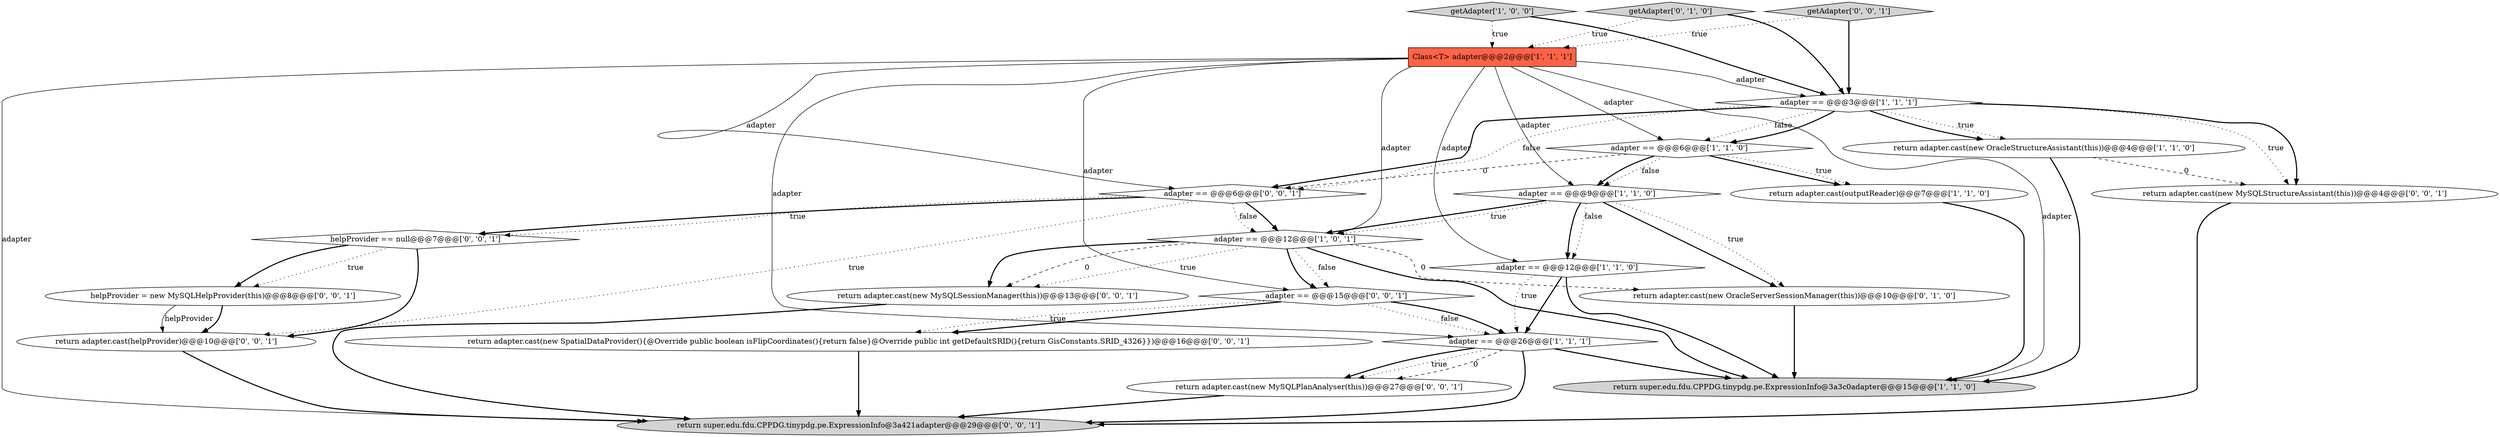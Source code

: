 digraph {
17 [style = filled, label = "adapter == @@@15@@@['0', '0', '1']", fillcolor = white, shape = diamond image = "AAA0AAABBB3BBB"];
1 [style = filled, label = "Class<T> adapter@@@2@@@['1', '1', '1']", fillcolor = tomato, shape = box image = "AAA0AAABBB1BBB"];
4 [style = filled, label = "getAdapter['1', '0', '0']", fillcolor = lightgray, shape = diamond image = "AAA0AAABBB1BBB"];
21 [style = filled, label = "return adapter.cast(new SpatialDataProvider(){@Override public boolean isFlipCoordinates(){return false}@Override public int getDefaultSRID(){return GisConstants.SRID_4326}})@@@16@@@['0', '0', '1']", fillcolor = white, shape = ellipse image = "AAA0AAABBB3BBB"];
20 [style = filled, label = "return adapter.cast(helpProvider)@@@10@@@['0', '0', '1']", fillcolor = white, shape = ellipse image = "AAA0AAABBB3BBB"];
22 [style = filled, label = "getAdapter['0', '0', '1']", fillcolor = lightgray, shape = diamond image = "AAA0AAABBB3BBB"];
3 [style = filled, label = "adapter == @@@6@@@['1', '1', '0']", fillcolor = white, shape = diamond image = "AAA0AAABBB1BBB"];
9 [style = filled, label = "return adapter.cast(new OracleStructureAssistant(this))@@@4@@@['1', '1', '0']", fillcolor = white, shape = ellipse image = "AAA0AAABBB1BBB"];
11 [style = filled, label = "return adapter.cast(new OracleServerSessionManager(this))@@@10@@@['0', '1', '0']", fillcolor = white, shape = ellipse image = "AAA1AAABBB2BBB"];
14 [style = filled, label = "return adapter.cast(new MySQLPlanAnalyser(this))@@@27@@@['0', '0', '1']", fillcolor = white, shape = ellipse image = "AAA0AAABBB3BBB"];
19 [style = filled, label = "helpProvider == null@@@7@@@['0', '0', '1']", fillcolor = white, shape = diamond image = "AAA0AAABBB3BBB"];
12 [style = filled, label = "getAdapter['0', '1', '0']", fillcolor = lightgray, shape = diamond image = "AAA0AAABBB2BBB"];
18 [style = filled, label = "return super.edu.fdu.CPPDG.tinypdg.pe.ExpressionInfo@3a421adapter@@@29@@@['0', '0', '1']", fillcolor = lightgray, shape = ellipse image = "AAA0AAABBB3BBB"];
5 [style = filled, label = "adapter == @@@3@@@['1', '1', '1']", fillcolor = white, shape = diamond image = "AAA0AAABBB1BBB"];
23 [style = filled, label = "return adapter.cast(new MySQLSessionManager(this))@@@13@@@['0', '0', '1']", fillcolor = white, shape = ellipse image = "AAA0AAABBB3BBB"];
6 [style = filled, label = "adapter == @@@12@@@['1', '0', '1']", fillcolor = white, shape = diamond image = "AAA0AAABBB1BBB"];
8 [style = filled, label = "adapter == @@@12@@@['1', '1', '0']", fillcolor = white, shape = diamond image = "AAA0AAABBB1BBB"];
7 [style = filled, label = "return adapter.cast(outputReader)@@@7@@@['1', '1', '0']", fillcolor = white, shape = ellipse image = "AAA0AAABBB1BBB"];
15 [style = filled, label = "return adapter.cast(new MySQLStructureAssistant(this))@@@4@@@['0', '0', '1']", fillcolor = white, shape = ellipse image = "AAA0AAABBB3BBB"];
10 [style = filled, label = "return super.edu.fdu.CPPDG.tinypdg.pe.ExpressionInfo@3a3c0adapter@@@15@@@['1', '1', '0']", fillcolor = lightgray, shape = ellipse image = "AAA0AAABBB1BBB"];
0 [style = filled, label = "adapter == @@@9@@@['1', '1', '0']", fillcolor = white, shape = diamond image = "AAA0AAABBB1BBB"];
2 [style = filled, label = "adapter == @@@26@@@['1', '1', '1']", fillcolor = white, shape = diamond image = "AAA0AAABBB1BBB"];
16 [style = filled, label = "adapter == @@@6@@@['0', '0', '1']", fillcolor = white, shape = diamond image = "AAA0AAABBB3BBB"];
13 [style = filled, label = "helpProvider = new MySQLHelpProvider(this)@@@8@@@['0', '0', '1']", fillcolor = white, shape = ellipse image = "AAA0AAABBB3BBB"];
0->6 [style = bold, label=""];
6->23 [style = dotted, label="true"];
0->6 [style = dotted, label="true"];
16->20 [style = dotted, label="true"];
22->5 [style = bold, label=""];
19->13 [style = dotted, label="true"];
5->3 [style = dotted, label="false"];
6->17 [style = dotted, label="false"];
14->18 [style = bold, label=""];
17->2 [style = dotted, label="false"];
15->18 [style = bold, label=""];
7->10 [style = bold, label=""];
17->21 [style = bold, label=""];
3->16 [style = dashed, label="0"];
5->9 [style = dotted, label="true"];
1->17 [style = solid, label="adapter"];
3->0 [style = dotted, label="false"];
20->18 [style = bold, label=""];
1->2 [style = solid, label="adapter"];
16->19 [style = bold, label=""];
4->5 [style = bold, label=""];
19->20 [style = bold, label=""];
5->16 [style = dotted, label="false"];
5->15 [style = dotted, label="true"];
8->2 [style = dotted, label="true"];
2->10 [style = bold, label=""];
0->8 [style = bold, label=""];
6->17 [style = bold, label=""];
4->1 [style = dotted, label="true"];
1->5 [style = solid, label="adapter"];
5->9 [style = bold, label=""];
1->3 [style = solid, label="adapter"];
2->14 [style = dotted, label="true"];
3->7 [style = bold, label=""];
0->11 [style = bold, label=""];
19->13 [style = bold, label=""];
6->10 [style = bold, label=""];
1->16 [style = solid, label="adapter"];
12->5 [style = bold, label=""];
8->2 [style = bold, label=""];
11->10 [style = bold, label=""];
2->18 [style = bold, label=""];
2->14 [style = dashed, label="0"];
21->18 [style = bold, label=""];
3->0 [style = bold, label=""];
9->15 [style = dashed, label="0"];
22->1 [style = dotted, label="true"];
0->11 [style = dotted, label="true"];
16->6 [style = bold, label=""];
0->8 [style = dotted, label="false"];
23->18 [style = bold, label=""];
17->2 [style = bold, label=""];
1->6 [style = solid, label="adapter"];
17->21 [style = dotted, label="true"];
2->14 [style = bold, label=""];
1->18 [style = solid, label="adapter"];
5->3 [style = bold, label=""];
3->7 [style = dotted, label="true"];
16->6 [style = dotted, label="false"];
13->20 [style = bold, label=""];
6->11 [style = dashed, label="0"];
12->1 [style = dotted, label="true"];
1->0 [style = solid, label="adapter"];
1->10 [style = solid, label="adapter"];
6->23 [style = bold, label=""];
13->20 [style = solid, label="helpProvider"];
5->16 [style = bold, label=""];
8->10 [style = bold, label=""];
1->8 [style = solid, label="adapter"];
5->15 [style = bold, label=""];
9->10 [style = bold, label=""];
16->19 [style = dotted, label="true"];
6->23 [style = dashed, label="0"];
}
